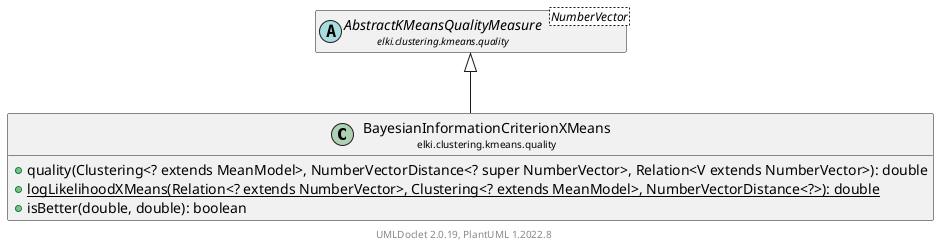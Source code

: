 @startuml
    remove .*\.(Instance|Par|Parameterizer|Factory)$
    set namespaceSeparator none
    hide empty fields
    hide empty methods

    class "<size:14>BayesianInformationCriterionXMeans\n<size:10>elki.clustering.kmeans.quality" as elki.clustering.kmeans.quality.BayesianInformationCriterionXMeans [[BayesianInformationCriterionXMeans.html]] {
        +quality(Clustering<? extends MeanModel>, NumberVectorDistance<? super NumberVector>, Relation<V extends NumberVector>): double
        {static} +logLikelihoodXMeans(Relation<? extends NumberVector>, Clustering<? extends MeanModel>, NumberVectorDistance<?>): double
        +isBetter(double, double): boolean
    }

    abstract class "<size:14>AbstractKMeansQualityMeasure\n<size:10>elki.clustering.kmeans.quality" as elki.clustering.kmeans.quality.AbstractKMeansQualityMeasure<NumberVector> [[AbstractKMeansQualityMeasure.html]]

    elki.clustering.kmeans.quality.AbstractKMeansQualityMeasure <|-- elki.clustering.kmeans.quality.BayesianInformationCriterionXMeans

    center footer UMLDoclet 2.0.19, PlantUML 1.2022.8
@enduml
